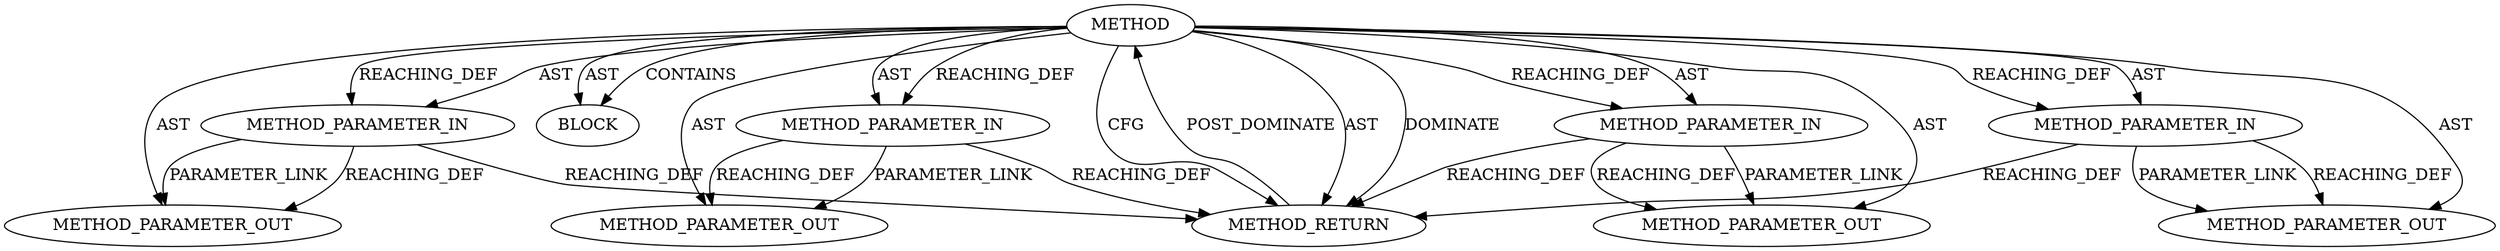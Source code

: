 digraph {
  19916 [label=METHOD AST_PARENT_TYPE="NAMESPACE_BLOCK" AST_PARENT_FULL_NAME="<global>" ORDER=0 CODE="<empty>" FULL_NAME="skb_copy_bits" IS_EXTERNAL=true FILENAME="<empty>" SIGNATURE="" NAME="skb_copy_bits"]
  21974 [label=METHOD_PARAMETER_OUT ORDER=1 CODE="p1" IS_VARIADIC=false TYPE_FULL_NAME="ANY" EVALUATION_STRATEGY="BY_VALUE" INDEX=1 NAME="p1"]
  19917 [label=METHOD_PARAMETER_IN ORDER=1 CODE="p1" IS_VARIADIC=false TYPE_FULL_NAME="ANY" EVALUATION_STRATEGY="BY_VALUE" INDEX=1 NAME="p1"]
  19921 [label=BLOCK ORDER=1 ARGUMENT_INDEX=1 CODE="<empty>" TYPE_FULL_NAME="ANY"]
  21976 [label=METHOD_PARAMETER_OUT ORDER=3 CODE="p3" IS_VARIADIC=false TYPE_FULL_NAME="ANY" EVALUATION_STRATEGY="BY_VALUE" INDEX=3 NAME="p3"]
  19920 [label=METHOD_PARAMETER_IN ORDER=4 CODE="p4" IS_VARIADIC=false TYPE_FULL_NAME="ANY" EVALUATION_STRATEGY="BY_VALUE" INDEX=4 NAME="p4"]
  21975 [label=METHOD_PARAMETER_OUT ORDER=2 CODE="p2" IS_VARIADIC=false TYPE_FULL_NAME="ANY" EVALUATION_STRATEGY="BY_VALUE" INDEX=2 NAME="p2"]
  19922 [label=METHOD_RETURN ORDER=2 CODE="RET" TYPE_FULL_NAME="ANY" EVALUATION_STRATEGY="BY_VALUE"]
  19918 [label=METHOD_PARAMETER_IN ORDER=2 CODE="p2" IS_VARIADIC=false TYPE_FULL_NAME="ANY" EVALUATION_STRATEGY="BY_VALUE" INDEX=2 NAME="p2"]
  21977 [label=METHOD_PARAMETER_OUT ORDER=4 CODE="p4" IS_VARIADIC=false TYPE_FULL_NAME="ANY" EVALUATION_STRATEGY="BY_VALUE" INDEX=4 NAME="p4"]
  19919 [label=METHOD_PARAMETER_IN ORDER=3 CODE="p3" IS_VARIADIC=false TYPE_FULL_NAME="ANY" EVALUATION_STRATEGY="BY_VALUE" INDEX=3 NAME="p3"]
  19920 -> 21977 [label=PARAMETER_LINK ]
  19920 -> 21977 [label=REACHING_DEF VARIABLE="p4"]
  19916 -> 19920 [label=REACHING_DEF VARIABLE=""]
  19919 -> 19922 [label=REACHING_DEF VARIABLE="p3"]
  19916 -> 19922 [label=DOMINATE ]
  19918 -> 21975 [label=REACHING_DEF VARIABLE="p2"]
  19916 -> 21974 [label=AST ]
  19919 -> 21976 [label=REACHING_DEF VARIABLE="p3"]
  19916 -> 19918 [label=REACHING_DEF VARIABLE=""]
  19916 -> 21977 [label=AST ]
  19917 -> 21974 [label=REACHING_DEF VARIABLE="p1"]
  19917 -> 21974 [label=PARAMETER_LINK ]
  19918 -> 19922 [label=REACHING_DEF VARIABLE="p2"]
  19916 -> 21976 [label=AST ]
  19917 -> 19922 [label=REACHING_DEF VARIABLE="p1"]
  19916 -> 19922 [label=CFG ]
  19916 -> 19919 [label=AST ]
  19916 -> 19921 [label=AST ]
  19916 -> 19917 [label=REACHING_DEF VARIABLE=""]
  19916 -> 19920 [label=AST ]
  19918 -> 21975 [label=PARAMETER_LINK ]
  19916 -> 19921 [label=CONTAINS ]
  19922 -> 19916 [label=POST_DOMINATE ]
  19920 -> 19922 [label=REACHING_DEF VARIABLE="p4"]
  19916 -> 21975 [label=AST ]
  19919 -> 21976 [label=PARAMETER_LINK ]
  19916 -> 19917 [label=AST ]
  19916 -> 19918 [label=AST ]
  19916 -> 19922 [label=AST ]
  19916 -> 19919 [label=REACHING_DEF VARIABLE=""]
}

